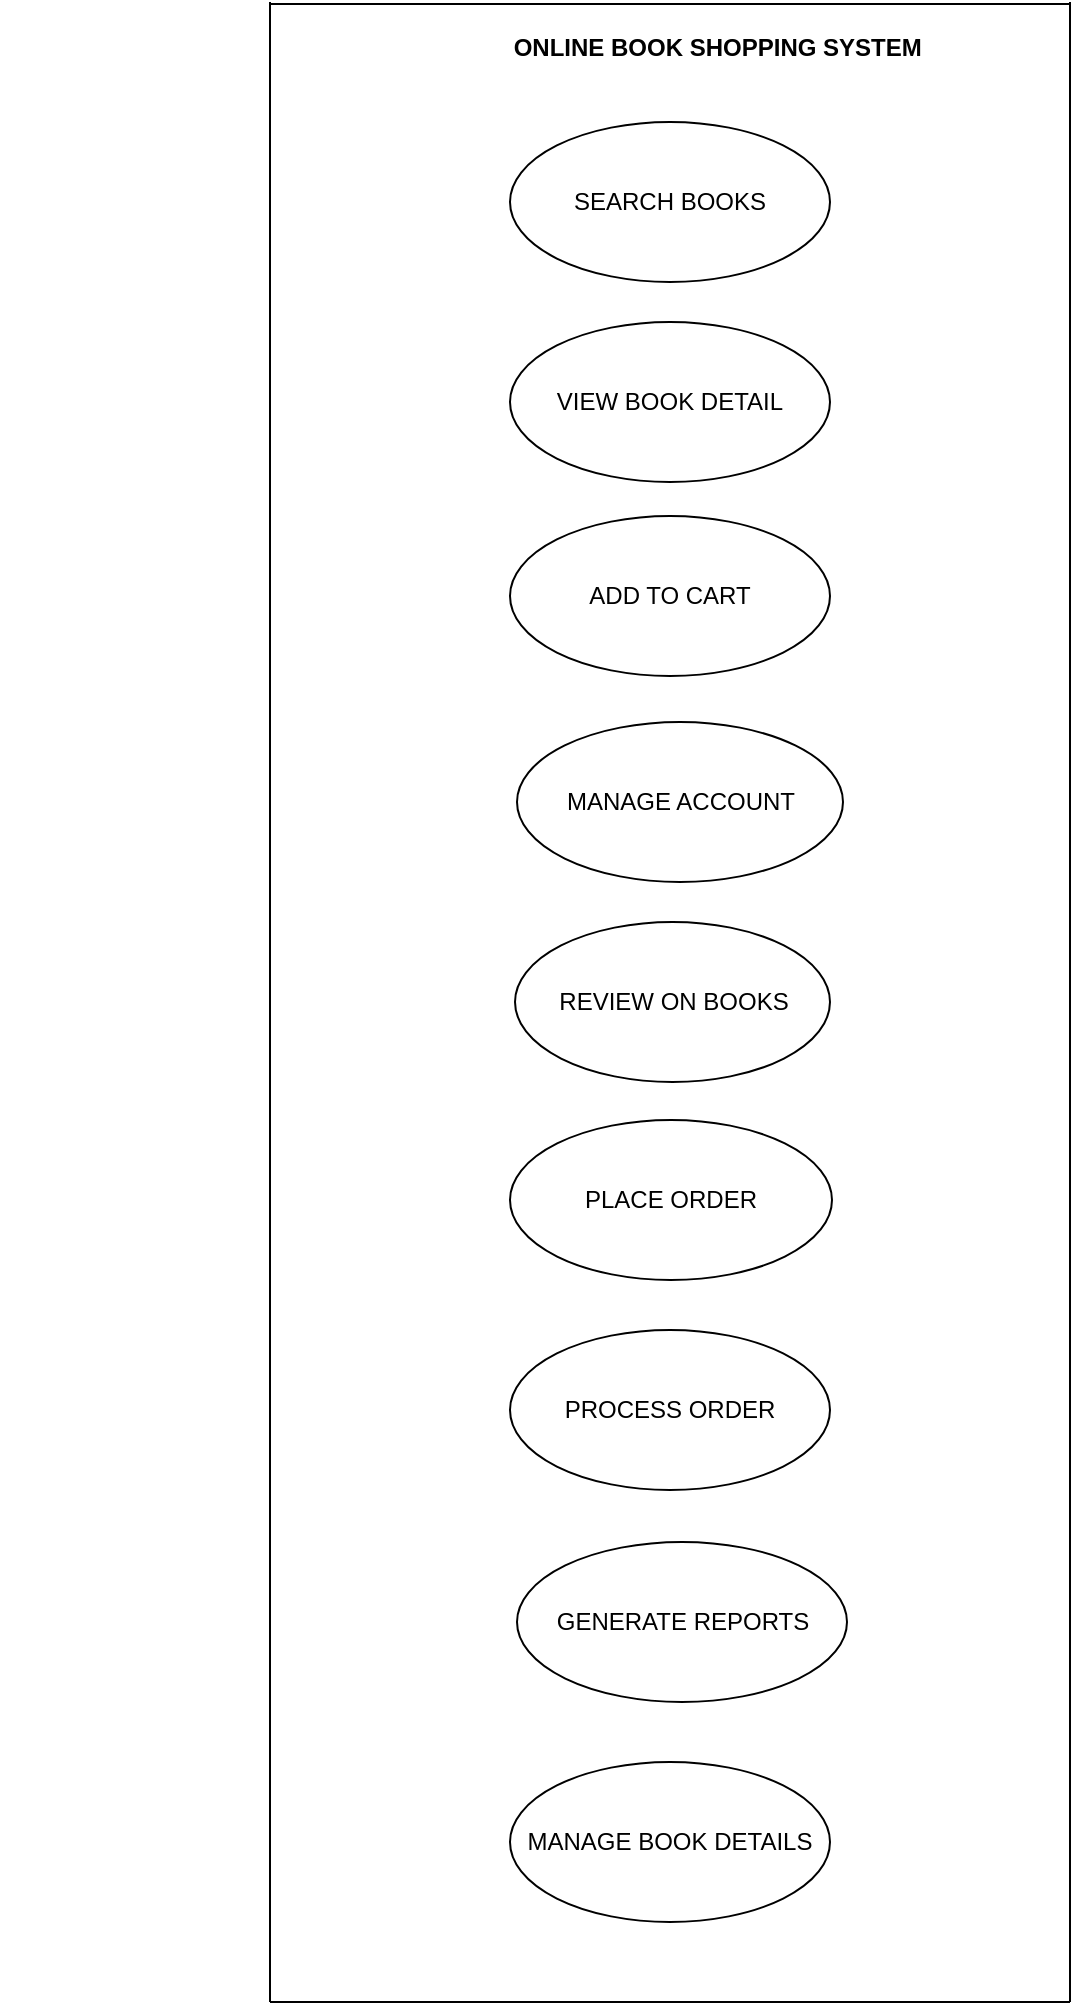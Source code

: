 <mxfile version="24.7.16">
  <diagram name="Page-1" id="R_3rb9Lqo9EyepbYxrs-">
    <mxGraphModel dx="880" dy="468" grid="1" gridSize="10" guides="1" tooltips="1" connect="1" arrows="1" fold="1" page="1" pageScale="1" pageWidth="850" pageHeight="1100" math="0" shadow="0">
      <root>
        <mxCell id="0" />
        <mxCell id="1" parent="0" />
        <mxCell id="3R4aqm10xar4Y1ZaaU_Z-2" value="SEARCH BOOKS" style="ellipse;whiteSpace=wrap;html=1;" vertex="1" parent="1">
          <mxGeometry x="320" y="60" width="160" height="80" as="geometry" />
        </mxCell>
        <mxCell id="3R4aqm10xar4Y1ZaaU_Z-3" value="VIEW BOOK DETAIL" style="ellipse;whiteSpace=wrap;html=1;" vertex="1" parent="1">
          <mxGeometry x="320" y="160" width="160" height="80" as="geometry" />
        </mxCell>
        <mxCell id="3R4aqm10xar4Y1ZaaU_Z-4" value="ADD TO CART" style="ellipse;whiteSpace=wrap;html=1;" vertex="1" parent="1">
          <mxGeometry x="320" y="257" width="160" height="80" as="geometry" />
        </mxCell>
        <mxCell id="3R4aqm10xar4Y1ZaaU_Z-5" value="MANAGE ACCOUNT" style="ellipse;whiteSpace=wrap;html=1;" vertex="1" parent="1">
          <mxGeometry x="323.5" y="360" width="163" height="80" as="geometry" />
        </mxCell>
        <mxCell id="3R4aqm10xar4Y1ZaaU_Z-6" value="GENERATE REPORTS" style="ellipse;whiteSpace=wrap;html=1;" vertex="1" parent="1">
          <mxGeometry x="323.5" y="770" width="165" height="80" as="geometry" />
        </mxCell>
        <mxCell id="3R4aqm10xar4Y1ZaaU_Z-7" value="MANAGE BOOK DETAILS" style="ellipse;whiteSpace=wrap;html=1;" vertex="1" parent="1">
          <mxGeometry x="320" y="880" width="160" height="80" as="geometry" />
        </mxCell>
        <mxCell id="3R4aqm10xar4Y1ZaaU_Z-8" value="REVIEW ON BOOKS" style="ellipse;whiteSpace=wrap;html=1;" vertex="1" parent="1">
          <mxGeometry x="322.5" y="460" width="157.5" height="80" as="geometry" />
        </mxCell>
        <mxCell id="3R4aqm10xar4Y1ZaaU_Z-9" value="PROCESS ORDER" style="ellipse;whiteSpace=wrap;html=1;" vertex="1" parent="1">
          <mxGeometry x="320" y="664" width="160" height="80" as="geometry" />
        </mxCell>
        <mxCell id="3R4aqm10xar4Y1ZaaU_Z-10" value="PLACE ORDER" style="ellipse;whiteSpace=wrap;html=1;" vertex="1" parent="1">
          <mxGeometry x="320" y="559" width="161" height="80" as="geometry" />
        </mxCell>
        <mxCell id="3R4aqm10xar4Y1ZaaU_Z-15" value="" style="endArrow=none;html=1;rounded=0;" edge="1" parent="1">
          <mxGeometry width="50" height="50" relative="1" as="geometry">
            <mxPoint x="200" y="1" as="sourcePoint" />
            <mxPoint x="600" y="1" as="targetPoint" />
          </mxGeometry>
        </mxCell>
        <mxCell id="3R4aqm10xar4Y1ZaaU_Z-16" value="" style="endArrow=none;html=1;rounded=0;" edge="1" parent="1">
          <mxGeometry width="50" height="50" relative="1" as="geometry">
            <mxPoint x="200" y="1000" as="sourcePoint" />
            <mxPoint x="200" as="targetPoint" />
          </mxGeometry>
        </mxCell>
        <mxCell id="3R4aqm10xar4Y1ZaaU_Z-17" value="&lt;b&gt;&amp;nbsp; &amp;nbsp; &amp;nbsp; &amp;nbsp; &amp;nbsp; &amp;nbsp; &amp;nbsp; &amp;nbsp; &amp;nbsp; &amp;nbsp; &amp;nbsp; &amp;nbsp; &amp;nbsp; &amp;nbsp; &amp;nbsp; &amp;nbsp; &amp;nbsp; &amp;nbsp; &amp;nbsp; &amp;nbsp; &amp;nbsp; &amp;nbsp; &amp;nbsp; &amp;nbsp; &amp;nbsp; &amp;nbsp; &amp;nbsp; &amp;nbsp; &amp;nbsp; &amp;nbsp; &amp;nbsp; &amp;nbsp; &amp;nbsp; &amp;nbsp; &amp;nbsp; &amp;nbsp; &amp;nbsp; ONLINE BOOK SHOPPING SYSTEM&lt;/b&gt;" style="text;html=1;align=center;verticalAlign=middle;resizable=0;points=[];autosize=1;strokeColor=none;fillColor=none;" vertex="1" parent="1">
          <mxGeometry x="65" y="8" width="470" height="30" as="geometry" />
        </mxCell>
        <mxCell id="3R4aqm10xar4Y1ZaaU_Z-18" value="" style="endArrow=none;html=1;rounded=0;" edge="1" parent="1">
          <mxGeometry width="50" height="50" relative="1" as="geometry">
            <mxPoint x="600" y="1000" as="sourcePoint" />
            <mxPoint x="600" as="targetPoint" />
          </mxGeometry>
        </mxCell>
        <mxCell id="3R4aqm10xar4Y1ZaaU_Z-19" value="" style="endArrow=none;html=1;rounded=0;" edge="1" parent="1">
          <mxGeometry width="50" height="50" relative="1" as="geometry">
            <mxPoint x="200" y="1000" as="sourcePoint" />
            <mxPoint x="600" y="1000" as="targetPoint" />
          </mxGeometry>
        </mxCell>
      </root>
    </mxGraphModel>
  </diagram>
</mxfile>
